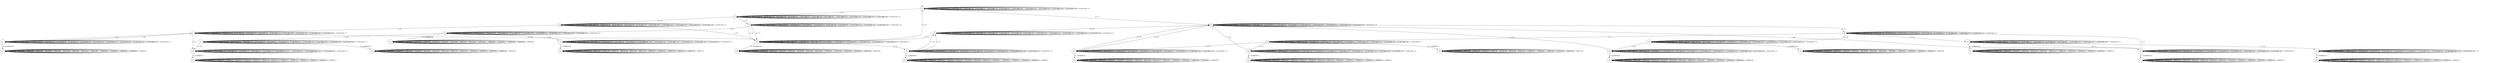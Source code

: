 digraph g {
__start0 [label="" shape="none"];

	s0 [shape="circle" label="s0"];
	s1 [shape="circle" label="s1"];
	s2 [shape="circle" label="s2"];
	s3 [shape="circle" label="s3"];
	s4 [shape="circle" label="s4"];
	s5 [shape="circle" label="s5"];
	s6 [shape="circle" label="s6"];
	s7 [shape="circle" label="s7"];
	s8 [shape="circle" label="s8"];
	s9 [shape="circle" label="s9"];
	s10 [shape="circle" label="s10"];
	s11 [shape="circle" label="s11"];
	s12 [shape="circle" label="s12"];
	s13 [shape="circle" label="s13"];
	s14 [shape="circle" label="s14"];
	s15 [shape="circle" label="s15"];
	s16 [shape="circle" label="s16"];
	s17 [shape="circle" label="s17"];
	s18 [shape="circle" label="s18"];
	s19 [shape="circle" label="s19"];
	s20 [shape="circle" label="s20"];
	s21 [shape="circle" label="s21"];
	s22 [shape="circle" label="s22"];
	s23 [shape="circle" label="s23"];
	s24 [shape="circle" label="s24"];
	s25 [shape="circle" label="s25"];
	s26 [shape="circle" label="s26"];
	s27 [shape="circle" label="s27"];
	s28 [shape="circle" label="s28"];
	s29 [shape="circle" label="s29"];
	s30 [shape="circle" label="s30"];
	s31 [shape="circle" label="s31"];
	s32 [shape="circle" label="s32"];
	s33 [shape="circle" label="s33"];
	s34 [shape="circle" label="s34"];
	s35 [shape="circle" label="s35"];
	s36 [shape="circle" label="s36"];
	s37 [shape="circle" label="s37"];
	s0 -> s0 [label="1 / Invalid input: 1;"];
	s0 -> s0 [label="2 / Invalid input: 2;"];
	s0 -> s0 [label="3 / Invalid input: 3;"];
	s0 -> s0 [label="4 / Invalid input: 4;"];
	s0 -> s0 [label="5 / Invalid input: 5;"];
	s0 -> s2 [label="6 / 20;"];
	s0 -> s0 [label="7 / Invalid input: 7;"];
	s0 -> s1 [label="8 / 17;"];
	s0 -> s0 [label="9 / Invalid input: 9;"];
	s0 -> s0 [label="10 / Invalid input: 10;"];
	s0 -> s0 [label="11 / Invalid input: 11;"];
	s0 -> s0 [label="12 / Invalid input: 12;"];
	s0 -> s0 [label="13 / Invalid input: 13;"];
	s0 -> s0 [label="14 / Invalid input: 14;"];
	s0 -> s0 [label="15 / Invalid input: 15;"];
	s1 -> s1 [label="1 / Invalid input: 1;"];
	s1 -> s1 [label="2 / Invalid input: 2;"];
	s1 -> s1 [label="3 / Invalid input: 3;"];
	s1 -> s1 [label="4 / Invalid input: 4;"];
	s1 -> s1 [label="5 / Invalid input: 5;"];
	s1 -> s1 [label="6 / Invalid input: 6;"];
	s1 -> s1 [label="7 / Invalid input: 7;"];
	s1 -> s1 [label="8 / Invalid input: 8;"];
	s1 -> s5 [label="9 / 23;"];
	s1 -> s1 [label="10 / Invalid input: 10;"];
	s1 -> s1 [label="11 / Invalid input: 11;"];
	s1 -> s1 [label="12 / Invalid input: 12;"];
	s1 -> s1 [label="13 / Invalid input: 13;"];
	s1 -> s4 [label="14 / 18;"];
	s1 -> s1 [label="15 / Invalid input: 15;"];
	s2 -> s2 [label="1 / Invalid input: 1;"];
	s2 -> s2 [label="2 / Invalid input: 2;"];
	s2 -> s2 [label="3 / Invalid input: 3;"];
	s2 -> s2 [label="4 / Invalid input: 4;"];
	s2 -> s6 [label="5 / 20;"];
	s2 -> s2 [label="6 / Invalid input: 6;"];
	s2 -> s2 [label="7 / Invalid input: 7;"];
	s2 -> s2 [label="8 / Invalid input: 8;"];
	s2 -> s2 [label="9 / Invalid input: 9;"];
	s2 -> s3 [label="10 / 19;"];
	s2 -> s2 [label="11 / Invalid input: 11;"];
	s2 -> s2 [label="12 / Invalid input: 12;"];
	s2 -> s2 [label="13 / Invalid input: 13;"];
	s2 -> s2 [label="14 / Invalid input: 14;"];
	s2 -> s2 [label="15 / Invalid input: 15;"];
	s3 -> s3 [label="1 / Invalid input: 1;"];
	s3 -> s28 [label="2 / 16;"];
	s3 -> s3 [label="3 / Invalid input: 3;"];
	s3 -> s3 [label="4 / Invalid input: 4;"];
	s3 -> s7 [label="5 / 23;"];
	s3 -> s3 [label="6 / Invalid input: 6;"];
	s3 -> s3 [label="7 / Invalid input: 7;"];
	s3 -> s3 [label="8 / Invalid input: 8;"];
	s3 -> s3 [label="9 / Invalid input: 9;"];
	s3 -> s3 [label="10 / Invalid input: 10;"];
	s3 -> s3 [label="11 / Invalid input: 11;"];
	s3 -> s3 [label="12 / Invalid input: 12;"];
	s3 -> s3 [label="13 / Invalid input: 13;"];
	s3 -> s3 [label="14 / Invalid input: 14;"];
	s3 -> s3 [label="15 / Invalid input: 15;"];
	s4 -> s4 [label="1 / Invalid input: 1;"];
	s4 -> s4 [label="2 / Invalid input: 2;"];
	s4 -> s4 [label="3 / Invalid input: 3;"];
	s4 -> s4 [label="4 / Invalid input: 4;"];
	s4 -> s4 [label="5 / Invalid input: 5;"];
	s4 -> s4 [label="6 / Invalid input: 6;"];
	s4 -> s4 [label="7 / Invalid input: 7;"];
	s4 -> s4 [label="8 / Invalid input: 8;"];
	s4 -> s28 [label="9 / 21;"];
	s4 -> s4 [label="10 / Invalid input: 10;"];
	s4 -> s4 [label="11 / Invalid input: 11;"];
	s4 -> s4 [label="12 / Invalid input: 12;"];
	s4 -> s4 [label="13 / Invalid input: 13;"];
	s4 -> s4 [label="14 / Invalid input: 14;"];
	s4 -> s4 [label="15 / Invalid input: 15;"];
	s5 -> s5 [label="1 / Invalid input: 1;"];
	s5 -> s5 [label="2 / Invalid input: 2;"];
	s5 -> s5 [label="3 / Invalid input: 3;"];
	s5 -> s5 [label="4 / Invalid input: 4;"];
	s5 -> s5 [label="5 / Invalid input: 5;"];
	s5 -> s5 [label="6 / Invalid input: 6;"];
	s5 -> s5 [label="7 / Invalid input: 7;"];
	s5 -> s5 [label="8 / Invalid input: 8;"];
	s5 -> s9 [label="9 / 17;"];
	s5 -> s5 [label="10 / Invalid input: 10;"];
	s5 -> s5 [label="11 / Invalid input: 11;"];
	s5 -> s5 [label="12 / Invalid input: 12;"];
	s5 -> s10 [label="13 / 18;"];
	s5 -> s32 [label="14 / 26;"];
	s5 -> s5 [label="15 / Invalid input: 15;"];
	s6 -> s6 [label="1 / Invalid input: 1;"];
	s6 -> s8 [label="2 / 22;"];
	s6 -> s6 [label="3 / Invalid input: 3;"];
	s6 -> s6 [label="4 / Invalid input: 4;"];
	s6 -> s6 [label="5 / Invalid input: 5;"];
	s6 -> s6 [label="6 / Invalid input: 6;"];
	s6 -> s6 [label="7 / Invalid input: 7;"];
	s6 -> s6 [label="8 / Invalid input: 8;"];
	s6 -> s6 [label="9 / Invalid input: 9;"];
	s6 -> s28 [label="10 / 17;"];
	s6 -> s6 [label="11 / Invalid input: 11;"];
	s6 -> s6 [label="12 / Invalid input: 12;"];
	s6 -> s6 [label="13 / Invalid input: 13;"];
	s6 -> s6 [label="14 / Invalid input: 14;"];
	s6 -> s28 [label="15 / 23;"];
	s7 -> s7 [label="1 / Invalid input: 1;"];
	s7 -> s7 [label="2 / Invalid input: 2;"];
	s7 -> s7 [label="3 / Invalid input: 3;"];
	s7 -> s7 [label="4 / Invalid input: 4;"];
	s7 -> s7 [label="5 / Invalid input: 5;"];
	s7 -> s7 [label="6 / Invalid input: 6;"];
	s7 -> s7 [label="7 / Invalid input: 7;"];
	s7 -> s11 [label="8 / 20;"];
	s7 -> s36 [label="9 / 22;"];
	s7 -> s7 [label="10 / Invalid input: 10;"];
	s7 -> s7 [label="11 / Invalid input: 11;"];
	s7 -> s7 [label="12 / Invalid input: 12;"];
	s7 -> s28 [label="13 / 24;"];
	s7 -> s7 [label="14 / Invalid input: 14;"];
	s7 -> s7 [label="15 / Invalid input: 15;"];
	s8 -> s8 [label="1 / Invalid input: 1;"];
	s8 -> s8 [label="2 / Invalid input: 2;"];
	s8 -> s8 [label="3 / Invalid input: 3;"];
	s8 -> s13 [label="4 / 16;ERROR 86;"];
	s8 -> s8 [label="5 / Invalid input: 5;"];
	s8 -> s18 [label="6 / 23;"];
	s8 -> s8 [label="7 / Invalid input: 7;"];
	s8 -> s8 [label="8 / Invalid input: 8;"];
	s8 -> s17 [label="9 / 25;"];
	s8 -> s8 [label="10 / Invalid input: 10;"];
	s8 -> s8 [label="11 / Invalid input: 11;"];
	s8 -> s8 [label="12 / Invalid input: 12;"];
	s8 -> s8 [label="13 / Invalid input: 13;"];
	s8 -> s8 [label="14 / Invalid input: 14;"];
	s8 -> s8 [label="15 / Invalid input: 15;"];
	s9 -> s9 [label="1 / Invalid input: 1;"];
	s9 -> s9 [label="2 / Invalid input: 2;"];
	s9 -> s9 [label="3 / Invalid input: 3;"];
	s9 -> s9 [label="4 / Invalid input: 4;"];
	s9 -> s16 [label="5 / 24;"];
	s9 -> s9 [label="6 / Invalid input: 6;"];
	s9 -> s9 [label="7 / Invalid input: 7;"];
	s9 -> s9 [label="8 / Invalid input: 8;"];
	s9 -> s20 [label="9 / 23;"];
	s9 -> s9 [label="10 / Invalid input: 10;"];
	s9 -> s19 [label="11 / 22;ERROR 28;"];
	s9 -> s9 [label="12 / Invalid input: 12;"];
	s9 -> s9 [label="13 / Invalid input: 13;"];
	s9 -> s9 [label="14 / Invalid input: 14;"];
	s9 -> s9 [label="15 / Invalid input: 15;"];
	s10 -> s10 [label="1 / Invalid input: 1;"];
	s10 -> s10 [label="2 / Invalid input: 2;"];
	s10 -> s10 [label="3 / Invalid input: 3;"];
	s10 -> s10 [label="4 / Invalid input: 4;"];
	s10 -> s10 [label="5 / Invalid input: 5;"];
	s10 -> s12 [label="6 / 17;ERROR 33;"];
	s10 -> s10 [label="7 / Invalid input: 7;"];
	s10 -> s10 [label="8 / Invalid input: 8;"];
	s10 -> s10 [label="9 / Invalid input: 9;"];
	s10 -> s14 [label="10 / 17;"];
	s10 -> s10 [label="11 / Invalid input: 11;"];
	s10 -> s10 [label="12 / Invalid input: 12;"];
	s10 -> s10 [label="13 / Invalid input: 13;"];
	s10 -> s15 [label="14 / 17;"];
	s10 -> s10 [label="15 / Invalid input: 15;"];
	s11 -> s7 [label="1 / 23;"];
	s11 -> s11 [label="2 / Invalid input: 2;"];
	s11 -> s11 [label="3 / Invalid input: 3;"];
	s11 -> s11 [label="4 / Invalid input: 4;"];
	s11 -> s11 [label="5 / Invalid input: 5;"];
	s11 -> s11 [label="6 / Invalid input: 6;"];
	s11 -> s11 [label="7 / Invalid input: 7;"];
	s11 -> s11 [label="8 / Invalid input: 8;"];
	s11 -> s21 [label="9 / 20;ERROR 89;"];
	s11 -> s11 [label="10 / Invalid input: 10;"];
	s11 -> s11 [label="11 / Invalid input: 11;"];
	s11 -> s11 [label="12 / Invalid input: 12;"];
	s11 -> s11 [label="13 / Invalid input: 13;"];
	s11 -> s11 [label="14 / Invalid input: 14;"];
	s11 -> s11 [label="15 / Invalid input: 15;"];
	s12 -> s12 [label="1 / ERROR 33;"];
	s12 -> s12 [label="2 / ERROR 33;"];
	s12 -> s12 [label="3 / ERROR 33;"];
	s12 -> s12 [label="4 / ERROR 33;"];
	s12 -> s12 [label="5 / ERROR 33;"];
	s12 -> s12 [label="6 / ERROR 33;"];
	s12 -> s12 [label="7 / ERROR 33;"];
	s12 -> s12 [label="8 / ERROR 33;"];
	s12 -> s12 [label="9 / ERROR 33;"];
	s12 -> s12 [label="10 / ERROR 33;"];
	s12 -> s12 [label="11 / ERROR 33;"];
	s12 -> s12 [label="12 / ERROR 33;"];
	s12 -> s12 [label="13 / ERROR 33;"];
	s12 -> s12 [label="14 / ERROR 33;"];
	s12 -> s12 [label="15 / ERROR 33;"];
	s13 -> s13 [label="1 / ERROR 86;"];
	s13 -> s13 [label="2 / ERROR 86;"];
	s13 -> s13 [label="3 / ERROR 86;"];
	s13 -> s13 [label="4 / ERROR 86;"];
	s13 -> s13 [label="5 / ERROR 86;"];
	s13 -> s13 [label="6 / ERROR 86;"];
	s13 -> s13 [label="7 / ERROR 86;"];
	s13 -> s13 [label="8 / ERROR 86;"];
	s13 -> s13 [label="9 / ERROR 86;"];
	s13 -> s13 [label="10 / ERROR 86;"];
	s13 -> s13 [label="11 / ERROR 86;"];
	s13 -> s13 [label="12 / ERROR 86;"];
	s13 -> s13 [label="13 / ERROR 86;"];
	s13 -> s13 [label="14 / ERROR 86;"];
	s13 -> s13 [label="15 / ERROR 86;"];
	s14 -> s14 [label="1 / Invalid input: 1;"];
	s14 -> s14 [label="2 / Invalid input: 2;"];
	s14 -> s14 [label="3 / Invalid input: 3;"];
	s14 -> s14 [label="4 / Invalid input: 4;"];
	s14 -> s14 [label="5 / Invalid input: 5;"];
	s14 -> s5 [label="6 / 22;"];
	s14 -> s1 [label="7 / 20;"];
	s14 -> s14 [label="8 / Invalid input: 8;"];
	s14 -> s14 [label="9 / Invalid input: 9;"];
	s14 -> s14 [label="10 / Invalid input: 10;"];
	s14 -> s27 [label="11 / 23;ERROR 54;"];
	s14 -> s14 [label="12 / Invalid input: 12;"];
	s14 -> s14 [label="13 / Invalid input: 13;"];
	s14 -> s14 [label="14 / Invalid input: 14;"];
	s14 -> s14 [label="15 / Invalid input: 15;"];
	s15 -> s15 [label="1 / Invalid input: 1;"];
	s15 -> s15 [label="2 / Invalid input: 2;"];
	s15 -> s15 [label="3 / Invalid input: 3;"];
	s15 -> s15 [label="4 / Invalid input: 4;"];
	s15 -> s26 [label="5 / 26;ERROR 12;"];
	s15 -> s15 [label="6 / Invalid input: 6;"];
	s15 -> s15 [label="7 / Invalid input: 7;"];
	s15 -> s15 [label="8 / Invalid input: 8;"];
	s15 -> s15 [label="9 / Invalid input: 9;"];
	s15 -> s15 [label="10 / Invalid input: 10;"];
	s15 -> s15 [label="11 / Invalid input: 11;"];
	s15 -> s15 [label="12 / Invalid input: 12;"];
	s15 -> s15 [label="13 / 25;"];
	s15 -> s15 [label="14 / Invalid input: 14;"];
	s15 -> s15 [label="15 / 25;"];
	s16 -> s16 [label="1 / Invalid input: 1;"];
	s16 -> s16 [label="2 / Invalid input: 2;"];
	s16 -> s16 [label="3 / Invalid input: 3;"];
	s16 -> s16 [label="4 / Invalid input: 4;"];
	s16 -> s16 [label="5 / Invalid input: 5;"];
	s16 -> s16 [label="6 / Invalid input: 6;"];
	s16 -> s1 [label="7 / 18;"];
	s16 -> s16 [label="8 / Invalid input: 8;"];
	s16 -> s25 [label="9 / 16;ERROR 42;"];
	s16 -> s16 [label="10 / Invalid input: 10;"];
	s16 -> s16 [label="11 / Invalid input: 11;"];
	s16 -> s16 [label="12 / Invalid input: 12;"];
	s16 -> s16 [label="13 / Invalid input: 13;"];
	s16 -> s16 [label="14 / Invalid input: 14;"];
	s16 -> s16 [label="15 / Invalid input: 15;"];
	s17 -> s17 [label="1 / Invalid input: 1;"];
	s17 -> s17 [label="2 / Invalid input: 2;"];
	s17 -> s17 [label="3 / Invalid input: 3;"];
	s17 -> s17 [label="4 / Invalid input: 4;"];
	s17 -> s17 [label="5 / Invalid input: 5;"];
	s17 -> s17 [label="6 / Invalid input: 6;"];
	s17 -> s17 [label="7 / Invalid input: 7;"];
	s17 -> s17 [label="8 / Invalid input: 8;"];
	s17 -> s24 [label="9 / 22;ERROR 30;"];
	s17 -> s36 [label="10 / 20;"];
	s17 -> s17 [label="11 / Invalid input: 11;"];
	s17 -> s17 [label="12 / Invalid input: 12;"];
	s17 -> s17 [label="13 / Invalid input: 13;"];
	s17 -> s17 [label="14 / Invalid input: 14;"];
	s17 -> s17 [label="15 / Invalid input: 15;"];
	s18 -> s18 [label="1 / Invalid input: 1;"];
	s18 -> s18 [label="2 / Invalid input: 2;"];
	s18 -> s18 [label="3 / Invalid input: 3;"];
	s18 -> s18 [label="4 / Invalid input: 4;"];
	s18 -> s23 [label="5 / 20;ERROR 78;"];
	s18 -> s18 [label="6 / Invalid input: 6;"];
	s18 -> s18 [label="7 / Invalid input: 7;"];
	s18 -> s18 [label="8 / Invalid input: 8;"];
	s18 -> s18 [label="9 / 18;"];
	s18 -> s18 [label="10 / Invalid input: 10;"];
	s18 -> s18 [label="11 / Invalid input: 11;"];
	s18 -> s18 [label="12 / Invalid input: 12;"];
	s18 -> s18 [label="13 / Invalid input: 13;"];
	s18 -> s18 [label="14 / Invalid input: 14;"];
	s18 -> s18 [label="15 / Invalid input: 15;"];
	s19 -> s19 [label="1 / ERROR 28;"];
	s19 -> s19 [label="2 / ERROR 28;"];
	s19 -> s19 [label="3 / ERROR 28;"];
	s19 -> s19 [label="4 / ERROR 28;"];
	s19 -> s19 [label="5 / ERROR 28;"];
	s19 -> s19 [label="6 / ERROR 28;"];
	s19 -> s19 [label="7 / ERROR 28;"];
	s19 -> s19 [label="8 / ERROR 28;"];
	s19 -> s19 [label="9 / ERROR 28;"];
	s19 -> s19 [label="10 / ERROR 28;"];
	s19 -> s19 [label="11 / ERROR 28;"];
	s19 -> s19 [label="12 / ERROR 28;"];
	s19 -> s19 [label="13 / ERROR 28;"];
	s19 -> s19 [label="14 / ERROR 28;"];
	s19 -> s19 [label="15 / ERROR 28;"];
	s20 -> s20 [label="1 / Invalid input: 1;"];
	s20 -> s20 [label="2 / Invalid input: 2;"];
	s20 -> s20 [label="3 / Invalid input: 3;"];
	s20 -> s20 [label="4 / Invalid input: 4;"];
	s20 -> s22 [label="5 / 22;ERROR 80;"];
	s20 -> s20 [label="6 / Invalid input: 6;"];
	s20 -> s20 [label="7 / Invalid input: 7;"];
	s20 -> s20 [label="8 / Invalid input: 8;"];
	s20 -> s20 [label="9 / Invalid input: 9;"];
	s20 -> s1 [label="10 / 19;"];
	s20 -> s20 [label="11 / Invalid input: 11;"];
	s20 -> s1 [label="12 / 22;"];
	s20 -> s20 [label="13 / Invalid input: 13;"];
	s20 -> s20 [label="14 / Invalid input: 14;"];
	s20 -> s20 [label="15 / Invalid input: 15;"];
	s21 -> s21 [label="1 / ERROR 89;"];
	s21 -> s21 [label="2 / ERROR 89;"];
	s21 -> s21 [label="3 / ERROR 89;"];
	s21 -> s21 [label="4 / ERROR 89;"];
	s21 -> s21 [label="5 / ERROR 89;"];
	s21 -> s21 [label="6 / ERROR 89;"];
	s21 -> s21 [label="7 / ERROR 89;"];
	s21 -> s21 [label="8 / ERROR 89;"];
	s21 -> s21 [label="9 / ERROR 89;"];
	s21 -> s21 [label="10 / ERROR 89;"];
	s21 -> s21 [label="11 / ERROR 89;"];
	s21 -> s21 [label="12 / ERROR 89;"];
	s21 -> s21 [label="13 / ERROR 89;"];
	s21 -> s21 [label="14 / ERROR 89;"];
	s21 -> s21 [label="15 / ERROR 89;"];
	s22 -> s22 [label="1 / ERROR 80;"];
	s22 -> s22 [label="2 / ERROR 80;"];
	s22 -> s22 [label="3 / ERROR 80;"];
	s22 -> s22 [label="4 / ERROR 80;"];
	s22 -> s22 [label="5 / ERROR 80;"];
	s22 -> s22 [label="6 / ERROR 80;"];
	s22 -> s22 [label="7 / ERROR 80;"];
	s22 -> s22 [label="8 / ERROR 80;"];
	s22 -> s22 [label="9 / ERROR 80;"];
	s22 -> s22 [label="10 / ERROR 80;"];
	s22 -> s22 [label="11 / ERROR 80;"];
	s22 -> s22 [label="12 / ERROR 80;"];
	s22 -> s22 [label="13 / ERROR 80;"];
	s22 -> s22 [label="14 / ERROR 80;"];
	s22 -> s22 [label="15 / ERROR 80;"];
	s23 -> s23 [label="1 / ERROR 78;"];
	s23 -> s23 [label="2 / ERROR 78;"];
	s23 -> s23 [label="3 / ERROR 78;"];
	s23 -> s23 [label="4 / ERROR 78;"];
	s23 -> s23 [label="5 / ERROR 78;"];
	s23 -> s23 [label="6 / ERROR 78;"];
	s23 -> s23 [label="7 / ERROR 78;"];
	s23 -> s23 [label="8 / ERROR 78;"];
	s23 -> s23 [label="9 / ERROR 78;"];
	s23 -> s23 [label="10 / ERROR 78;"];
	s23 -> s23 [label="11 / ERROR 78;"];
	s23 -> s23 [label="12 / ERROR 78;"];
	s23 -> s23 [label="13 / ERROR 78;"];
	s23 -> s23 [label="14 / ERROR 78;"];
	s23 -> s23 [label="15 / ERROR 78;"];
	s24 -> s24 [label="1 / ERROR 30;"];
	s24 -> s24 [label="2 / ERROR 30;"];
	s24 -> s24 [label="3 / ERROR 30;"];
	s24 -> s24 [label="4 / ERROR 30;"];
	s24 -> s24 [label="5 / ERROR 30;"];
	s24 -> s24 [label="6 / ERROR 30;"];
	s24 -> s24 [label="7 / ERROR 30;"];
	s24 -> s24 [label="8 / ERROR 30;"];
	s24 -> s24 [label="9 / ERROR 30;"];
	s24 -> s24 [label="10 / ERROR 30;"];
	s24 -> s24 [label="11 / ERROR 30;"];
	s24 -> s24 [label="12 / ERROR 30;"];
	s24 -> s24 [label="13 / ERROR 30;"];
	s24 -> s24 [label="14 / ERROR 30;"];
	s24 -> s24 [label="15 / ERROR 30;"];
	s25 -> s25 [label="1 / ERROR 42;"];
	s25 -> s25 [label="2 / ERROR 42;"];
	s25 -> s25 [label="3 / ERROR 42;"];
	s25 -> s25 [label="4 / ERROR 42;"];
	s25 -> s25 [label="5 / ERROR 42;"];
	s25 -> s25 [label="6 / ERROR 42;"];
	s25 -> s25 [label="7 / ERROR 42;"];
	s25 -> s25 [label="8 / ERROR 42;"];
	s25 -> s25 [label="9 / ERROR 42;"];
	s25 -> s25 [label="10 / ERROR 42;"];
	s25 -> s25 [label="11 / ERROR 42;"];
	s25 -> s25 [label="12 / ERROR 42;"];
	s25 -> s25 [label="13 / ERROR 42;"];
	s25 -> s25 [label="14 / ERROR 42;"];
	s25 -> s25 [label="15 / ERROR 42;"];
	s26 -> s26 [label="1 / ERROR 12;"];
	s26 -> s26 [label="2 / ERROR 12;"];
	s26 -> s26 [label="3 / ERROR 12;"];
	s26 -> s26 [label="4 / ERROR 12;"];
	s26 -> s26 [label="5 / ERROR 12;"];
	s26 -> s26 [label="6 / ERROR 12;"];
	s26 -> s26 [label="7 / ERROR 12;"];
	s26 -> s26 [label="8 / ERROR 12;"];
	s26 -> s26 [label="9 / ERROR 12;"];
	s26 -> s26 [label="10 / ERROR 12;"];
	s26 -> s26 [label="11 / ERROR 12;"];
	s26 -> s26 [label="12 / ERROR 12;"];
	s26 -> s26 [label="13 / ERROR 12;"];
	s26 -> s26 [label="14 / ERROR 12;"];
	s26 -> s26 [label="15 / ERROR 12;"];
	s27 -> s27 [label="1 / ERROR 54;"];
	s27 -> s27 [label="2 / ERROR 54;"];
	s27 -> s27 [label="3 / ERROR 54;"];
	s27 -> s27 [label="4 / ERROR 54;"];
	s27 -> s27 [label="5 / ERROR 54;"];
	s27 -> s27 [label="6 / ERROR 54;"];
	s27 -> s27 [label="7 / ERROR 54;"];
	s27 -> s27 [label="8 / ERROR 54;"];
	s27 -> s27 [label="9 / ERROR 54;"];
	s27 -> s27 [label="10 / ERROR 54;"];
	s27 -> s27 [label="11 / ERROR 54;"];
	s27 -> s27 [label="12 / ERROR 54;"];
	s27 -> s27 [label="13 / ERROR 54;"];
	s27 -> s27 [label="14 / ERROR 54;"];
	s27 -> s27 [label="15 / ERROR 54;"];
	s28 -> s28 [label="1 / Invalid input: 1;"];
	s28 -> s28 [label="2 / Invalid input: 2;"];
	s28 -> s28 [label="3 / Invalid input: 3;"];
	s28 -> s28 [label="4 / Invalid input: 4;"];
	s28 -> s28 [label="5 / Invalid input: 5;"];
	s28 -> s28 [label="6 / Invalid input: 6;"];
	s28 -> s28 [label="7 / Invalid input: 7;"];
	s28 -> s30 [label="8 / 24;"];
	s28 -> s28 [label="9 / Invalid input: 9;"];
	s28 -> s28 [label="10 / Invalid input: 10;"];
	s28 -> s28 [label="11 / Invalid input: 11;"];
	s28 -> s28 [label="12 / Invalid input: 12;"];
	s28 -> s29 [label="13 / 24;ERROR 49;"];
	s28 -> s28 [label="14 / Invalid input: 14;"];
	s28 -> s0 [label="15 / 22;"];
	s29 -> s29 [label="1 / ERROR 49;"];
	s29 -> s29 [label="2 / ERROR 49;"];
	s29 -> s29 [label="3 / ERROR 49;"];
	s29 -> s29 [label="4 / ERROR 49;"];
	s29 -> s29 [label="5 / ERROR 49;"];
	s29 -> s29 [label="6 / ERROR 49;"];
	s29 -> s29 [label="7 / ERROR 49;"];
	s29 -> s29 [label="8 / ERROR 49;"];
	s29 -> s29 [label="9 / ERROR 49;"];
	s29 -> s29 [label="10 / ERROR 49;"];
	s29 -> s29 [label="11 / ERROR 49;"];
	s29 -> s29 [label="12 / ERROR 49;"];
	s29 -> s29 [label="13 / ERROR 49;"];
	s29 -> s29 [label="14 / ERROR 49;"];
	s29 -> s29 [label="15 / ERROR 49;"];
	s30 -> s4 [label="1 / 22;"];
	s30 -> s30 [label="2 / Invalid input: 2;"];
	s30 -> s30 [label="3 / Invalid input: 3;"];
	s30 -> s30 [label="4 / Invalid input: 4;"];
	s30 -> s30 [label="5 / Invalid input: 5;"];
	s30 -> s31 [label="6 / 24;ERROR 91;"];
	s30 -> s30 [label="7 / Invalid input: 7;"];
	s30 -> s30 [label="8 / Invalid input: 8;"];
	s30 -> s30 [label="9 / Invalid input: 9;"];
	s30 -> s30 [label="10 / Invalid input: 10;"];
	s30 -> s30 [label="11 / Invalid input: 11;"];
	s30 -> s30 [label="12 / 19;"];
	s30 -> s4 [label="13 / 25;"];
	s30 -> s30 [label="14 / Invalid input: 14;"];
	s30 -> s30 [label="15 / Invalid input: 15;"];
	s31 -> s31 [label="1 / ERROR 91;"];
	s31 -> s31 [label="2 / ERROR 91;"];
	s31 -> s31 [label="3 / ERROR 91;"];
	s31 -> s31 [label="4 / ERROR 91;"];
	s31 -> s31 [label="5 / ERROR 91;"];
	s31 -> s31 [label="6 / ERROR 91;"];
	s31 -> s31 [label="7 / ERROR 91;"];
	s31 -> s31 [label="8 / ERROR 91;"];
	s31 -> s31 [label="9 / ERROR 91;"];
	s31 -> s31 [label="10 / ERROR 91;"];
	s31 -> s31 [label="11 / ERROR 91;"];
	s31 -> s31 [label="12 / ERROR 91;"];
	s31 -> s31 [label="13 / ERROR 91;"];
	s31 -> s31 [label="14 / ERROR 91;"];
	s31 -> s31 [label="15 / ERROR 91;"];
	s32 -> s34 [label="1 / 19;ERROR 69;"];
	s32 -> s32 [label="2 / Invalid input: 2;"];
	s32 -> s32 [label="3 / Invalid input: 3;"];
	s32 -> s33 [label="4 / 26;"];
	s32 -> s32 [label="5 / Invalid input: 5;"];
	s32 -> s32 [label="6 / Invalid input: 6;"];
	s32 -> s32 [label="7 / Invalid input: 7;"];
	s32 -> s32 [label="8 / Invalid input: 8;"];
	s32 -> s32 [label="9 / Invalid input: 9;"];
	s32 -> s32 [label="10 / Invalid input: 10;"];
	s32 -> s32 [label="11 / Invalid input: 11;"];
	s32 -> s32 [label="12 / Invalid input: 12;"];
	s32 -> s32 [label="13 / Invalid input: 13;"];
	s32 -> s32 [label="14 / Invalid input: 14;"];
	s32 -> s32 [label="15 / Invalid input: 15;"];
	s33 -> s33 [label="1 / Invalid input: 1;"];
	s33 -> s33 [label="2 / Invalid input: 2;"];
	s33 -> s35 [label="3 / 24;ERROR 48;"];
	s33 -> s33 [label="4 / Invalid input: 4;"];
	s33 -> s33 [label="5 / Invalid input: 5;"];
	s33 -> s1 [label="6 / 25;"];
	s33 -> s33 [label="7 / Invalid input: 7;"];
	s33 -> s33 [label="8 / Invalid input: 8;"];
	s33 -> s33 [label="9 / Invalid input: 9;"];
	s33 -> s33 [label="10 / Invalid input: 10;"];
	s33 -> s33 [label="11 / Invalid input: 11;"];
	s33 -> s33 [label="12 / Invalid input: 12;"];
	s33 -> s33 [label="13 / Invalid input: 13;"];
	s33 -> s33 [label="14 / Invalid input: 14;"];
	s33 -> s33 [label="15 / Invalid input: 15;"];
	s34 -> s34 [label="1 / ERROR 69;"];
	s34 -> s34 [label="2 / ERROR 69;"];
	s34 -> s34 [label="3 / ERROR 69;"];
	s34 -> s34 [label="4 / ERROR 69;"];
	s34 -> s34 [label="5 / ERROR 69;"];
	s34 -> s34 [label="6 / ERROR 69;"];
	s34 -> s34 [label="7 / ERROR 69;"];
	s34 -> s34 [label="8 / ERROR 69;"];
	s34 -> s34 [label="9 / ERROR 69;"];
	s34 -> s34 [label="10 / ERROR 69;"];
	s34 -> s34 [label="11 / ERROR 69;"];
	s34 -> s34 [label="12 / ERROR 69;"];
	s34 -> s34 [label="13 / ERROR 69;"];
	s34 -> s34 [label="14 / ERROR 69;"];
	s34 -> s34 [label="15 / ERROR 69;"];
	s35 -> s35 [label="1 / ERROR 48;"];
	s35 -> s35 [label="2 / ERROR 48;"];
	s35 -> s35 [label="3 / ERROR 48;"];
	s35 -> s35 [label="4 / ERROR 48;"];
	s35 -> s35 [label="5 / ERROR 48;"];
	s35 -> s35 [label="6 / ERROR 48;"];
	s35 -> s35 [label="7 / ERROR 48;"];
	s35 -> s35 [label="8 / ERROR 48;"];
	s35 -> s35 [label="9 / ERROR 48;"];
	s35 -> s35 [label="10 / ERROR 48;"];
	s35 -> s35 [label="11 / ERROR 48;"];
	s35 -> s35 [label="12 / ERROR 48;"];
	s35 -> s35 [label="13 / ERROR 48;"];
	s35 -> s35 [label="14 / ERROR 48;"];
	s35 -> s35 [label="15 / ERROR 48;"];
	s36 -> s36 [label="1 / 22;"];
	s36 -> s36 [label="2 / Invalid input: 2;"];
	s36 -> s36 [label="3 / Invalid input: 3;"];
	s36 -> s36 [label="4 / Invalid input: 4;"];
	s36 -> s36 [label="5 / Invalid input: 5;"];
	s36 -> s36 [label="6 / Invalid input: 6;"];
	s36 -> s36 [label="7 / Invalid input: 7;"];
	s36 -> s37 [label="8 / 25;ERROR 71;"];
	s36 -> s36 [label="9 / Invalid input: 9;"];
	s36 -> s36 [label="10 / 17;"];
	s36 -> s36 [label="11 / Invalid input: 11;"];
	s36 -> s36 [label="12 / Invalid input: 12;"];
	s36 -> s36 [label="13 / 22;"];
	s36 -> s36 [label="14 / Invalid input: 14;"];
	s36 -> s36 [label="15 / Invalid input: 15;"];
	s37 -> s37 [label="1 / ERROR 71;"];
	s37 -> s37 [label="2 / ERROR 71;"];
	s37 -> s37 [label="3 / ERROR 71;"];
	s37 -> s37 [label="4 / ERROR 71;"];
	s37 -> s37 [label="5 / ERROR 71;"];
	s37 -> s37 [label="6 / ERROR 71;"];
	s37 -> s37 [label="7 / ERROR 71;"];
	s37 -> s37 [label="8 / ERROR 71;"];
	s37 -> s37 [label="9 / ERROR 71;"];
	s37 -> s37 [label="10 / ERROR 71;"];
	s37 -> s37 [label="11 / ERROR 71;"];
	s37 -> s37 [label="12 / ERROR 71;"];
	s37 -> s37 [label="13 / ERROR 71;"];
	s37 -> s37 [label="14 / ERROR 71;"];
	s37 -> s37 [label="15 / ERROR 71;"];

__start0 -> s0;
}
